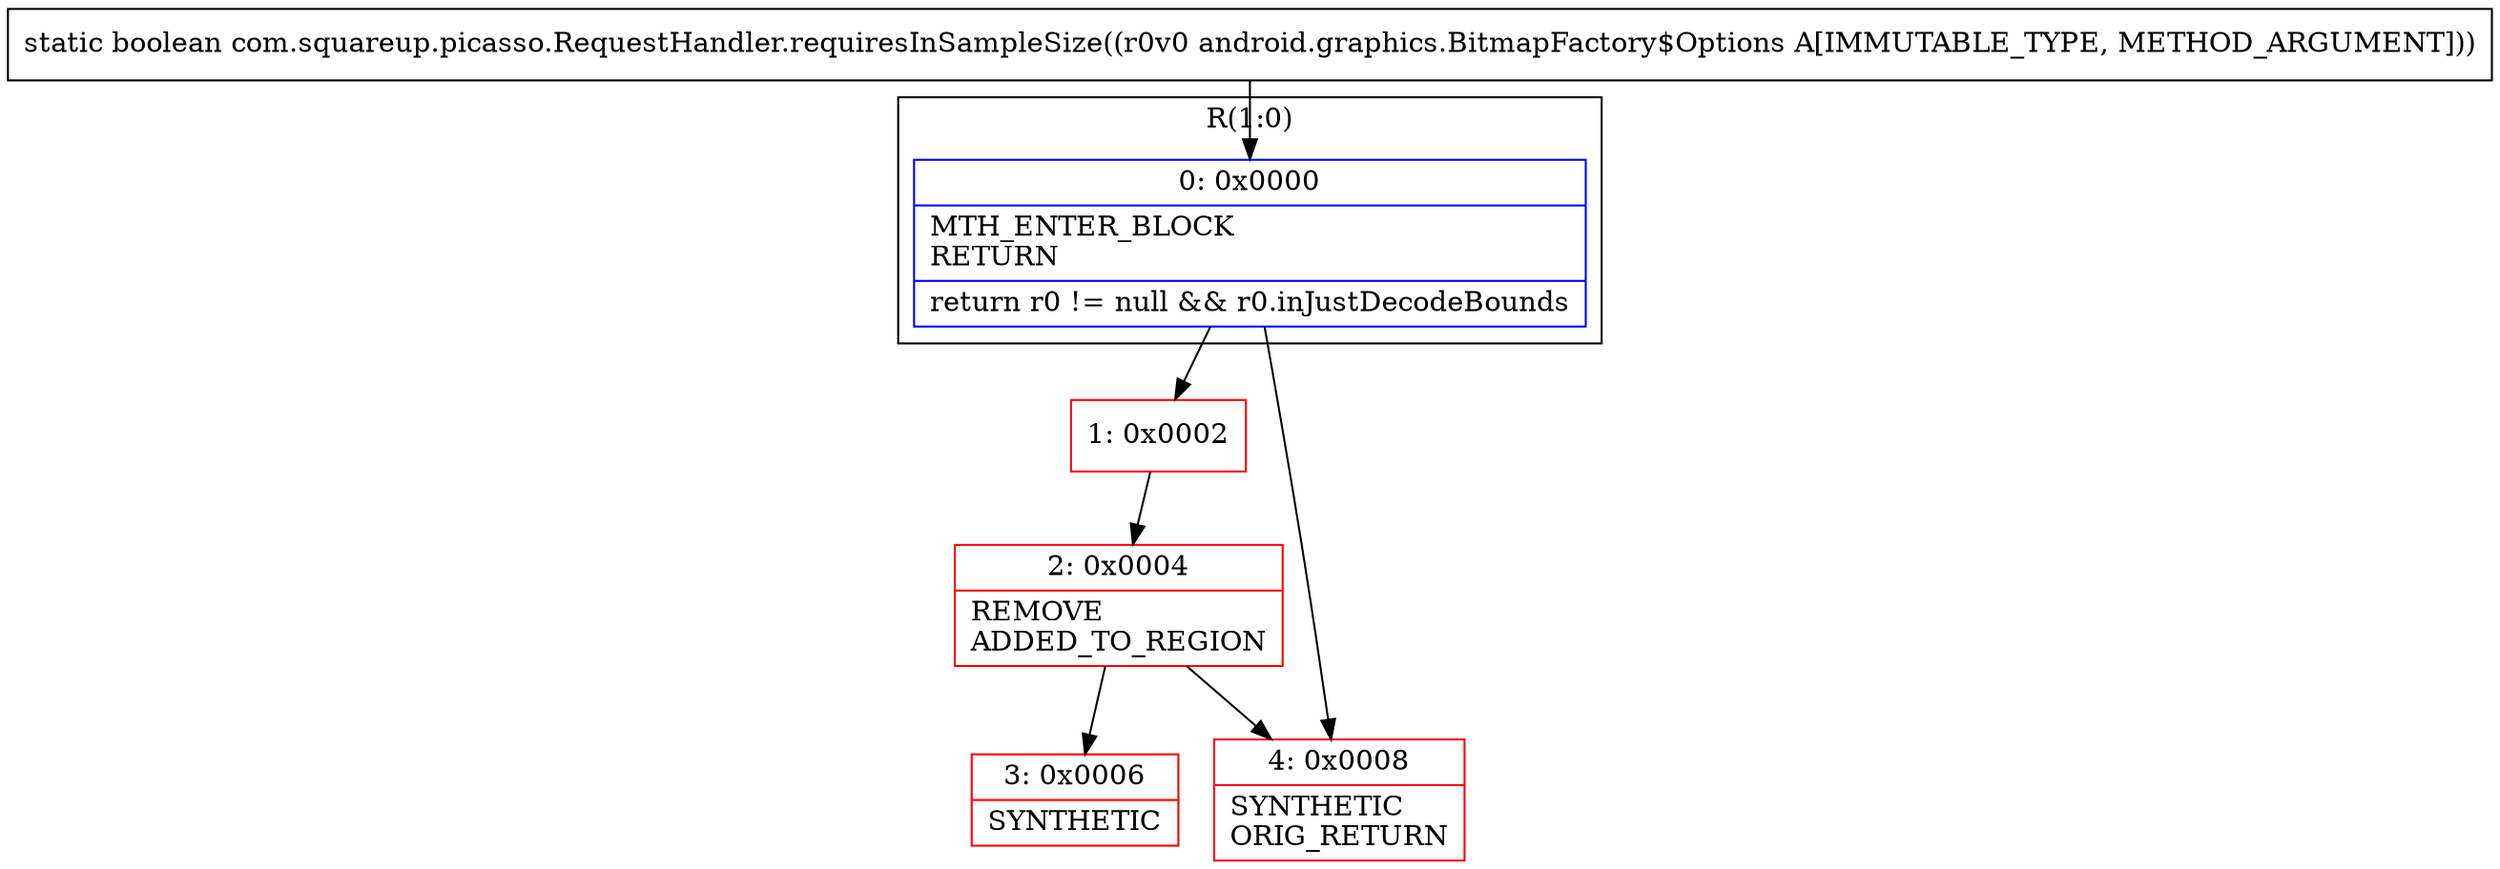 digraph "CFG forcom.squareup.picasso.RequestHandler.requiresInSampleSize(Landroid\/graphics\/BitmapFactory$Options;)Z" {
subgraph cluster_Region_2132063457 {
label = "R(1:0)";
node [shape=record,color=blue];
Node_0 [shape=record,label="{0\:\ 0x0000|MTH_ENTER_BLOCK\lRETURN\l|return r0 != null && r0.inJustDecodeBounds\l}"];
}
Node_1 [shape=record,color=red,label="{1\:\ 0x0002}"];
Node_2 [shape=record,color=red,label="{2\:\ 0x0004|REMOVE\lADDED_TO_REGION\l}"];
Node_3 [shape=record,color=red,label="{3\:\ 0x0006|SYNTHETIC\l}"];
Node_4 [shape=record,color=red,label="{4\:\ 0x0008|SYNTHETIC\lORIG_RETURN\l}"];
MethodNode[shape=record,label="{static boolean com.squareup.picasso.RequestHandler.requiresInSampleSize((r0v0 android.graphics.BitmapFactory$Options A[IMMUTABLE_TYPE, METHOD_ARGUMENT])) }"];
MethodNode -> Node_0;
Node_0 -> Node_1;
Node_0 -> Node_4;
Node_1 -> Node_2;
Node_2 -> Node_3;
Node_2 -> Node_4;
}

